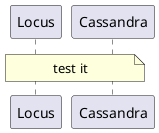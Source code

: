{
  "sha1": "g4yu70ny2503k5sv8nq1nty01hhsqdv",
  "insertion": {
    "when": "2024-06-01T09:03:07.194Z",
    "user": "plantuml@gmail.com"
  }
}
@startuml
note over Locus,Cassandra [[{3 things Bill Gates thinks could revolutionize life in the next 20 years\n First is an energy innovation to lower the cost and get rid of greenhouse gases\n 3 things Bill Gates thinks could revolutionize life in the next 20 years\n First is an energy innovation to lower the cost and get rid of greenhouse gases\n3 things Bill Gates thinks could revolutionize life in the next 20 years\n First is an energy innovation to lower the cost and get rid of greenhouse gases\n3 things Bill Gates thinks could revolutionize life in the next 20 years\n First is an energy innovation to lower the cost and get rid of greenhouse gases\n3 things Bill Gates thinks could revolutionize life in the next 20 years\n First is an energy innovation to lower the cost and get rid of greenhouse gases\n3 things Bill Gates thinks could revolutionize life in the next 20 years\n First is an energy innovation to lower the cost and get rid of greenhouse gases\n3 things Bill Gates thinks could revolutionize life in the next 20 years\n First is an energy innovation to lower the cost and get rid of greenhouse gases\n3 things Bill Gates thinks could revolutionize life in the next 20 years\n First is an energy innovation to lower the cost and get rid of greenhouse gases\n3 things Bill Gates thinks could revolutionize life in the next 20 years\n First is an energy innovation to lower the cost and get rid of greenhouse gases\n3 things Bill Gates thinks could revolutionize life in the next 20 years\n First is an energy innovation to lower the cost and get rid of greenhouse gases\n3 things Bill Gates thinks could revolutionize life in the next 20 years\n First is an energy innovation to lower the cost and get rid of greenhouse gases\n}]] : test it
@enduml
